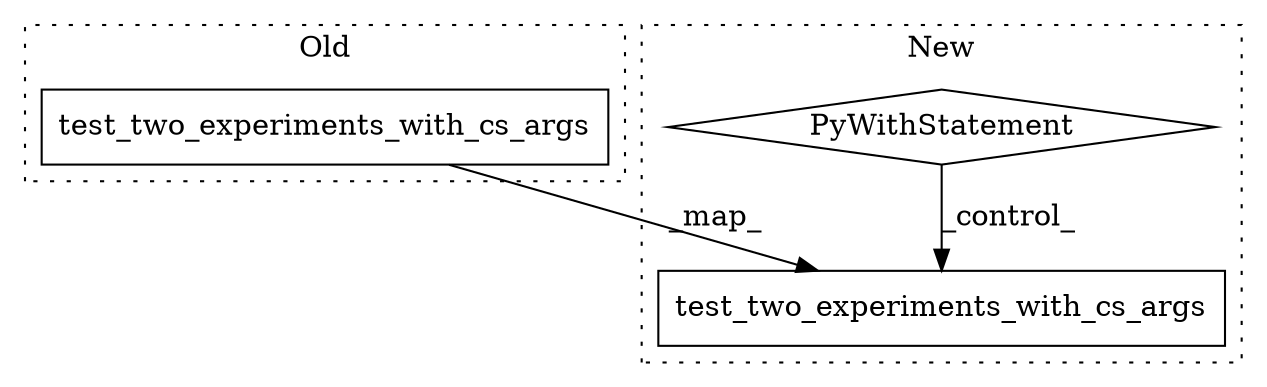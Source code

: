 digraph G {
subgraph cluster0 {
1 [label="test_two_experiments_with_cs_args" a="32" s="1729,1784" l="34,1" shape="box"];
label = "Old";
style="dotted";
}
subgraph cluster1 {
2 [label="test_two_experiments_with_cs_args" a="32" s="1869,1924" l="34,1" shape="box"];
3 [label="PyWithStatement" a="104" s="1830,1854" l="10,2" shape="diamond"];
label = "New";
style="dotted";
}
1 -> 2 [label="_map_"];
3 -> 2 [label="_control_"];
}